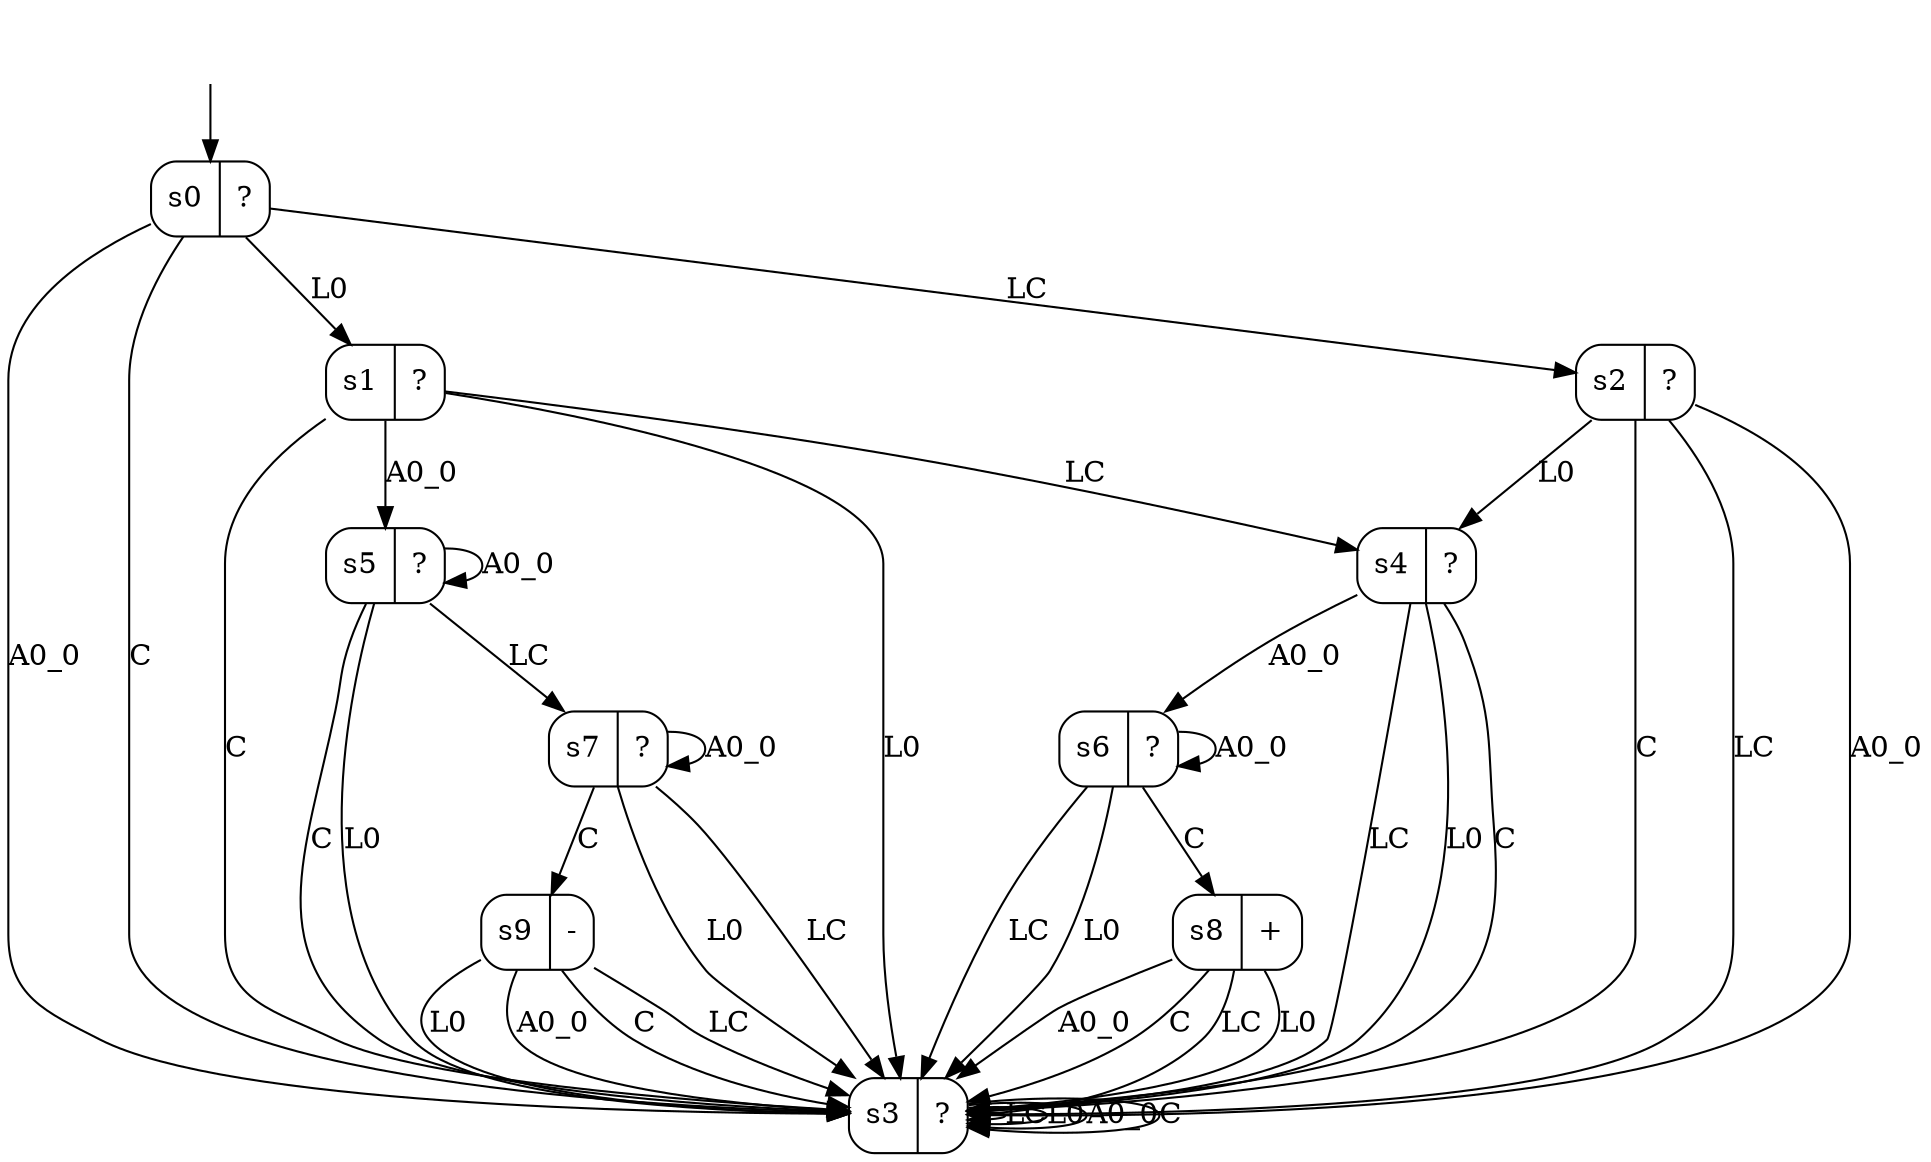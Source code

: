 digraph learnedModel {
s0 [label="s0|?", shape=record, style=rounded];
s1 [label="s1|?", shape=record, style=rounded];
s2 [label="s2|?", shape=record, style=rounded];
s3 [label="s3|?", shape=record, style=rounded];
s4 [label="s4|?", shape=record, style=rounded];
s5 [label="s5|?", shape=record, style=rounded];
s6 [label="s6|?", shape=record, style=rounded];
s7 [label="s7|?", shape=record, style=rounded];
s8 [label="s8|+", shape=record, style=rounded];
s9 [label="s9|-", shape=record, style=rounded];
s0 -> s2  [label="LC"];
s0 -> s1  [label="L0"];
s0 -> s3  [label="A0_0"];
s0 -> s3  [label="C"];
s1 -> s4  [label="LC"];
s1 -> s3  [label="L0"];
s1 -> s5  [label="A0_0"];
s1 -> s3  [label="C"];
s2 -> s3  [label="LC"];
s2 -> s4  [label="L0"];
s2 -> s3  [label="A0_0"];
s2 -> s3  [label="C"];
s3 -> s3  [label="LC"];
s3 -> s3  [label="L0"];
s3 -> s3  [label="A0_0"];
s3 -> s3  [label="C"];
s4 -> s3  [label="LC"];
s4 -> s3  [label="L0"];
s4 -> s6  [label="A0_0"];
s4 -> s3  [label="C"];
s5 -> s7  [label="LC"];
s5 -> s3  [label="L0"];
s5 -> s5  [label="A0_0"];
s5 -> s3  [label="C"];
s6 -> s3  [label="LC"];
s6 -> s3  [label="L0"];
s6 -> s6  [label="A0_0"];
s6 -> s8  [label="C"];
s7 -> s3  [label="LC"];
s7 -> s3  [label="L0"];
s7 -> s7  [label="A0_0"];
s7 -> s9  [label="C"];
s8 -> s3  [label="LC"];
s8 -> s3  [label="L0"];
s8 -> s3  [label="A0_0"];
s8 -> s3  [label="C"];
s9 -> s3  [label="LC"];
s9 -> s3  [label="L0"];
s9 -> s3  [label="A0_0"];
s9 -> s3  [label="C"];
__start0 [label="", shape=none];
__start0 -> s0  [label=""];
}